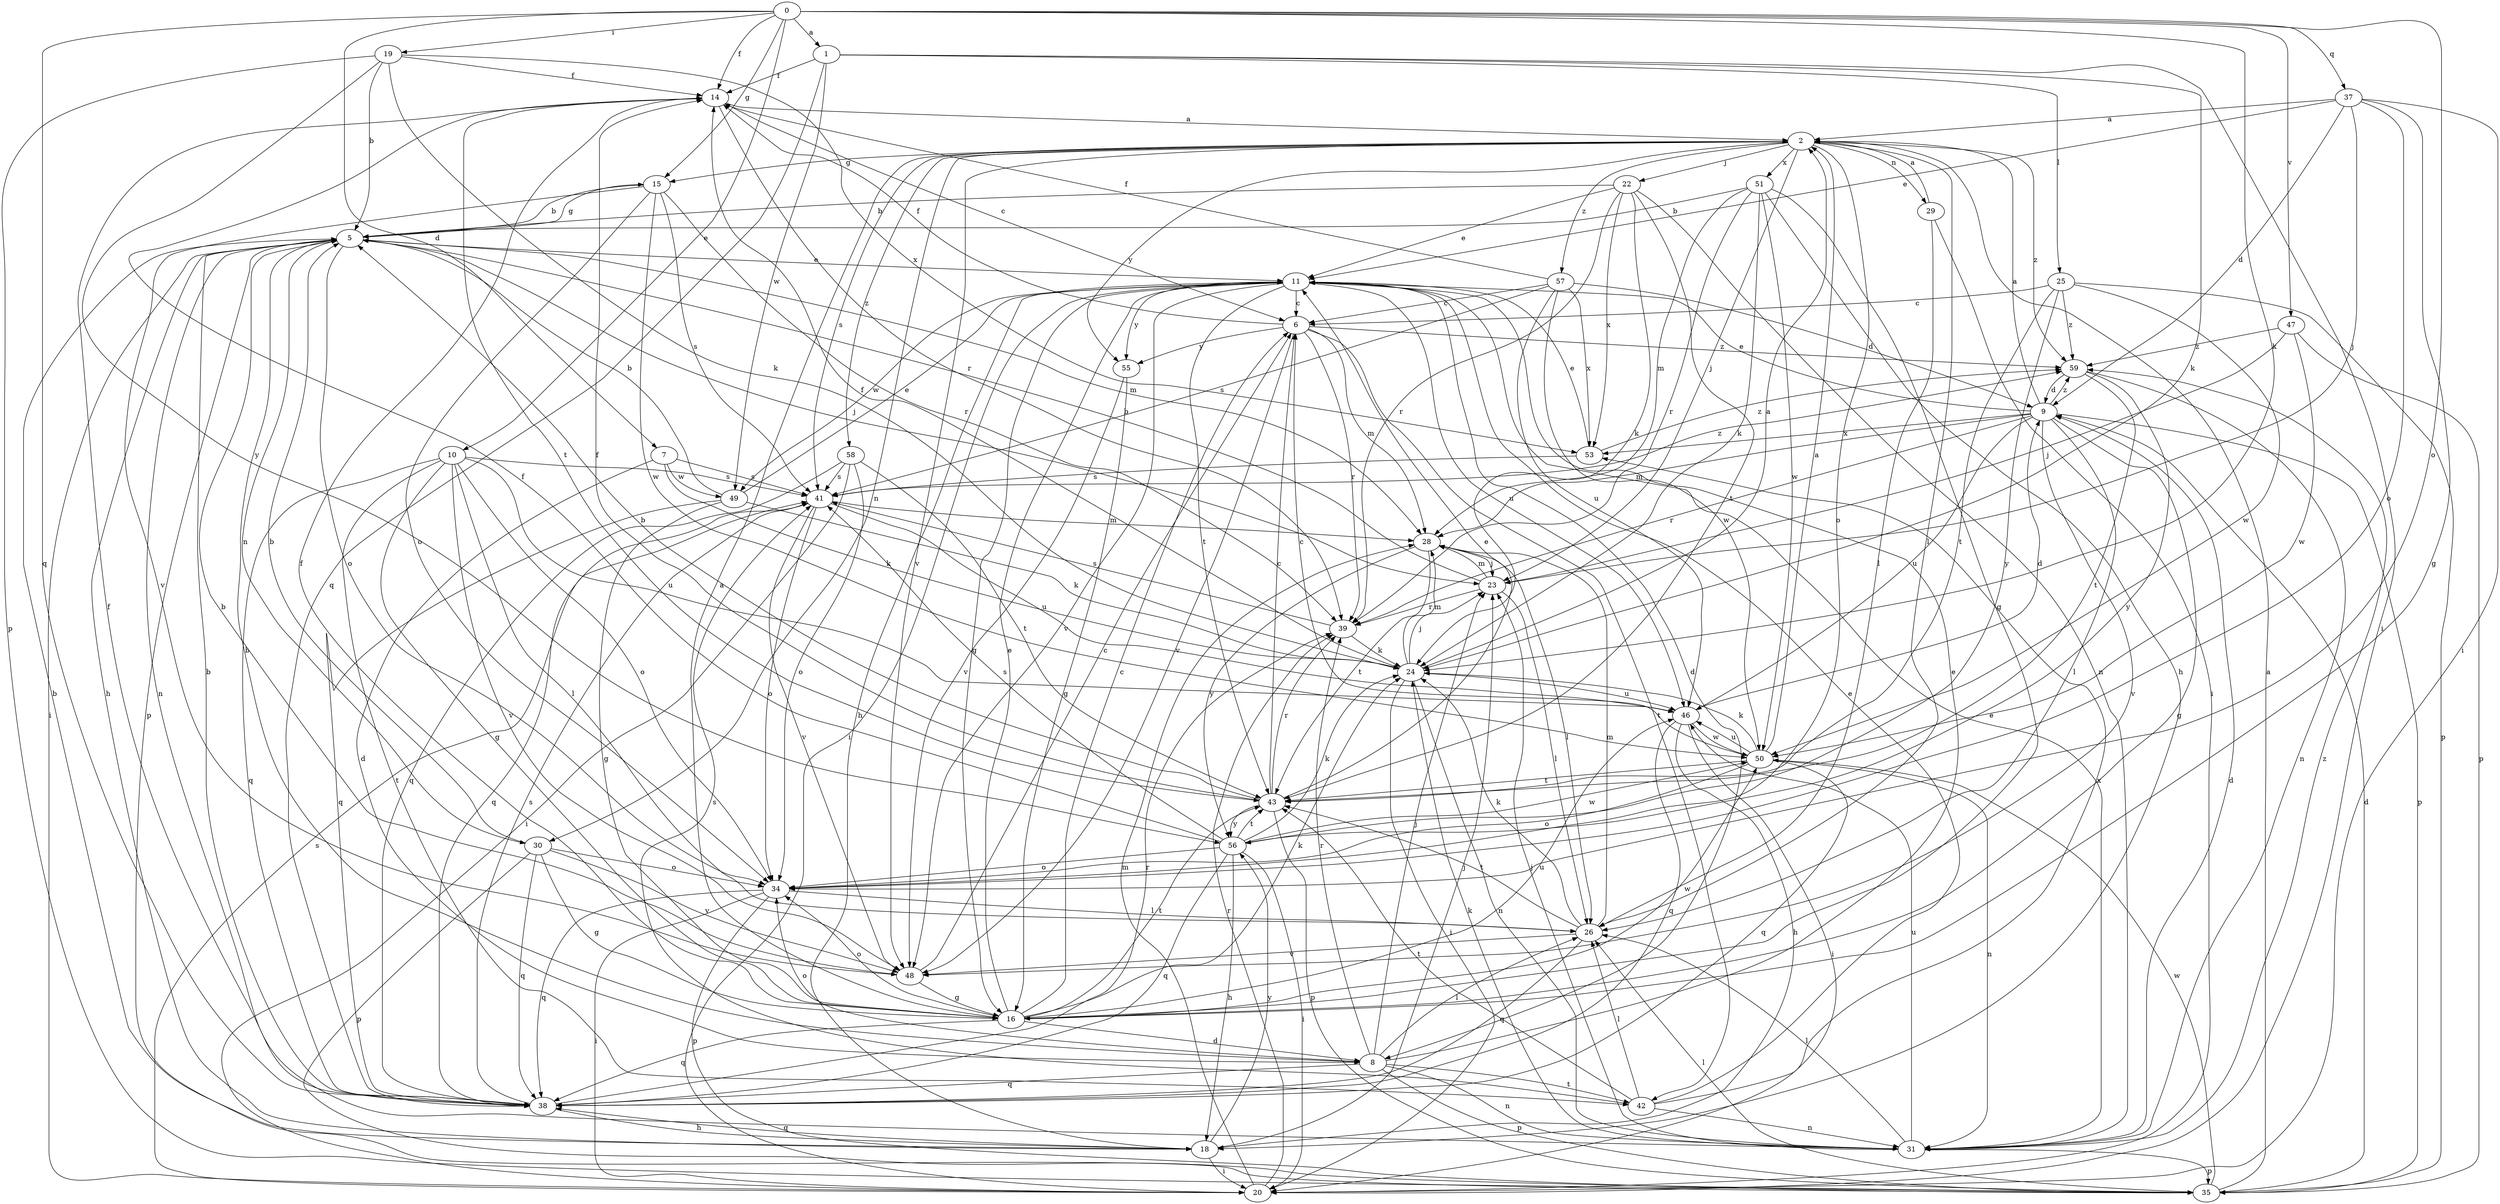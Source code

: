 strict digraph  {
0;
1;
2;
5;
6;
7;
8;
9;
10;
11;
14;
15;
16;
18;
19;
20;
22;
23;
24;
25;
26;
28;
29;
30;
31;
34;
35;
37;
38;
39;
41;
42;
43;
46;
47;
48;
49;
50;
51;
53;
55;
56;
57;
58;
59;
0 -> 1  [label=a];
0 -> 7  [label=d];
0 -> 10  [label=e];
0 -> 14  [label=f];
0 -> 15  [label=g];
0 -> 19  [label=i];
0 -> 24  [label=k];
0 -> 34  [label=o];
0 -> 37  [label=q];
0 -> 38  [label=q];
0 -> 47  [label=v];
1 -> 14  [label=f];
1 -> 20  [label=i];
1 -> 24  [label=k];
1 -> 25  [label=l];
1 -> 38  [label=q];
1 -> 49  [label=w];
2 -> 15  [label=g];
2 -> 22  [label=j];
2 -> 23  [label=j];
2 -> 26  [label=l];
2 -> 29  [label=n];
2 -> 30  [label=n];
2 -> 34  [label=o];
2 -> 41  [label=s];
2 -> 48  [label=v];
2 -> 51  [label=x];
2 -> 55  [label=y];
2 -> 57  [label=z];
2 -> 58  [label=z];
2 -> 59  [label=z];
5 -> 11  [label=e];
5 -> 15  [label=g];
5 -> 18  [label=h];
5 -> 20  [label=i];
5 -> 23  [label=j];
5 -> 28  [label=m];
5 -> 30  [label=n];
5 -> 31  [label=n];
5 -> 34  [label=o];
5 -> 35  [label=p];
6 -> 14  [label=f];
6 -> 28  [label=m];
6 -> 39  [label=r];
6 -> 42  [label=t];
6 -> 48  [label=v];
6 -> 55  [label=y];
6 -> 59  [label=z];
7 -> 8  [label=d];
7 -> 24  [label=k];
7 -> 41  [label=s];
7 -> 49  [label=w];
8 -> 5  [label=b];
8 -> 11  [label=e];
8 -> 23  [label=j];
8 -> 26  [label=l];
8 -> 31  [label=n];
8 -> 34  [label=o];
8 -> 35  [label=p];
8 -> 38  [label=q];
8 -> 39  [label=r];
8 -> 42  [label=t];
9 -> 2  [label=a];
9 -> 11  [label=e];
9 -> 16  [label=g];
9 -> 26  [label=l];
9 -> 28  [label=m];
9 -> 35  [label=p];
9 -> 39  [label=r];
9 -> 46  [label=u];
9 -> 48  [label=v];
9 -> 53  [label=x];
9 -> 59  [label=z];
10 -> 16  [label=g];
10 -> 26  [label=l];
10 -> 34  [label=o];
10 -> 38  [label=q];
10 -> 41  [label=s];
10 -> 42  [label=t];
10 -> 46  [label=u];
10 -> 48  [label=v];
11 -> 6  [label=c];
11 -> 8  [label=d];
11 -> 16  [label=g];
11 -> 18  [label=h];
11 -> 20  [label=i];
11 -> 43  [label=t];
11 -> 46  [label=u];
11 -> 48  [label=v];
11 -> 49  [label=w];
11 -> 55  [label=y];
14 -> 2  [label=a];
14 -> 6  [label=c];
14 -> 39  [label=r];
14 -> 43  [label=t];
15 -> 5  [label=b];
15 -> 34  [label=o];
15 -> 39  [label=r];
15 -> 41  [label=s];
15 -> 48  [label=v];
15 -> 50  [label=w];
16 -> 2  [label=a];
16 -> 6  [label=c];
16 -> 8  [label=d];
16 -> 11  [label=e];
16 -> 14  [label=f];
16 -> 24  [label=k];
16 -> 34  [label=o];
16 -> 38  [label=q];
16 -> 43  [label=t];
16 -> 46  [label=u];
16 -> 50  [label=w];
18 -> 5  [label=b];
18 -> 20  [label=i];
18 -> 23  [label=j];
18 -> 38  [label=q];
18 -> 56  [label=y];
19 -> 5  [label=b];
19 -> 14  [label=f];
19 -> 24  [label=k];
19 -> 35  [label=p];
19 -> 53  [label=x];
19 -> 56  [label=y];
20 -> 28  [label=m];
20 -> 39  [label=r];
20 -> 41  [label=s];
22 -> 5  [label=b];
22 -> 11  [label=e];
22 -> 24  [label=k];
22 -> 31  [label=n];
22 -> 39  [label=r];
22 -> 43  [label=t];
22 -> 53  [label=x];
23 -> 5  [label=b];
23 -> 26  [label=l];
23 -> 28  [label=m];
23 -> 39  [label=r];
24 -> 2  [label=a];
24 -> 14  [label=f];
24 -> 20  [label=i];
24 -> 23  [label=j];
24 -> 28  [label=m];
24 -> 31  [label=n];
24 -> 46  [label=u];
25 -> 6  [label=c];
25 -> 35  [label=p];
25 -> 43  [label=t];
25 -> 50  [label=w];
25 -> 56  [label=y];
25 -> 59  [label=z];
26 -> 24  [label=k];
26 -> 28  [label=m];
26 -> 38  [label=q];
26 -> 43  [label=t];
26 -> 48  [label=v];
28 -> 23  [label=j];
28 -> 26  [label=l];
28 -> 43  [label=t];
28 -> 56  [label=y];
29 -> 2  [label=a];
29 -> 20  [label=i];
29 -> 26  [label=l];
30 -> 5  [label=b];
30 -> 16  [label=g];
30 -> 34  [label=o];
30 -> 35  [label=p];
30 -> 38  [label=q];
30 -> 48  [label=v];
31 -> 9  [label=d];
31 -> 11  [label=e];
31 -> 23  [label=j];
31 -> 24  [label=k];
31 -> 26  [label=l];
31 -> 35  [label=p];
31 -> 46  [label=u];
31 -> 59  [label=z];
34 -> 20  [label=i];
34 -> 26  [label=l];
34 -> 35  [label=p];
34 -> 38  [label=q];
35 -> 2  [label=a];
35 -> 9  [label=d];
35 -> 26  [label=l];
35 -> 50  [label=w];
37 -> 2  [label=a];
37 -> 9  [label=d];
37 -> 11  [label=e];
37 -> 16  [label=g];
37 -> 20  [label=i];
37 -> 23  [label=j];
37 -> 34  [label=o];
38 -> 5  [label=b];
38 -> 14  [label=f];
38 -> 18  [label=h];
38 -> 39  [label=r];
38 -> 41  [label=s];
39 -> 24  [label=k];
39 -> 41  [label=s];
41 -> 28  [label=m];
41 -> 34  [label=o];
41 -> 38  [label=q];
41 -> 46  [label=u];
41 -> 48  [label=v];
41 -> 59  [label=z];
42 -> 11  [label=e];
42 -> 26  [label=l];
42 -> 31  [label=n];
42 -> 41  [label=s];
42 -> 43  [label=t];
42 -> 53  [label=x];
43 -> 5  [label=b];
43 -> 6  [label=c];
43 -> 11  [label=e];
43 -> 14  [label=f];
43 -> 35  [label=p];
43 -> 39  [label=r];
43 -> 56  [label=y];
46 -> 9  [label=d];
46 -> 18  [label=h];
46 -> 20  [label=i];
46 -> 38  [label=q];
46 -> 50  [label=w];
47 -> 23  [label=j];
47 -> 35  [label=p];
47 -> 50  [label=w];
47 -> 59  [label=z];
48 -> 5  [label=b];
48 -> 6  [label=c];
48 -> 16  [label=g];
49 -> 5  [label=b];
49 -> 11  [label=e];
49 -> 16  [label=g];
49 -> 24  [label=k];
49 -> 38  [label=q];
50 -> 2  [label=a];
50 -> 6  [label=c];
50 -> 24  [label=k];
50 -> 31  [label=n];
50 -> 34  [label=o];
50 -> 38  [label=q];
50 -> 43  [label=t];
50 -> 46  [label=u];
51 -> 5  [label=b];
51 -> 16  [label=g];
51 -> 18  [label=h];
51 -> 24  [label=k];
51 -> 28  [label=m];
51 -> 39  [label=r];
51 -> 50  [label=w];
53 -> 11  [label=e];
53 -> 41  [label=s];
53 -> 59  [label=z];
55 -> 16  [label=g];
55 -> 48  [label=v];
56 -> 14  [label=f];
56 -> 18  [label=h];
56 -> 20  [label=i];
56 -> 24  [label=k];
56 -> 34  [label=o];
56 -> 38  [label=q];
56 -> 41  [label=s];
56 -> 43  [label=t];
56 -> 50  [label=w];
57 -> 6  [label=c];
57 -> 9  [label=d];
57 -> 14  [label=f];
57 -> 41  [label=s];
57 -> 46  [label=u];
57 -> 50  [label=w];
57 -> 53  [label=x];
58 -> 20  [label=i];
58 -> 34  [label=o];
58 -> 38  [label=q];
58 -> 41  [label=s];
58 -> 43  [label=t];
59 -> 9  [label=d];
59 -> 31  [label=n];
59 -> 43  [label=t];
59 -> 56  [label=y];
}
